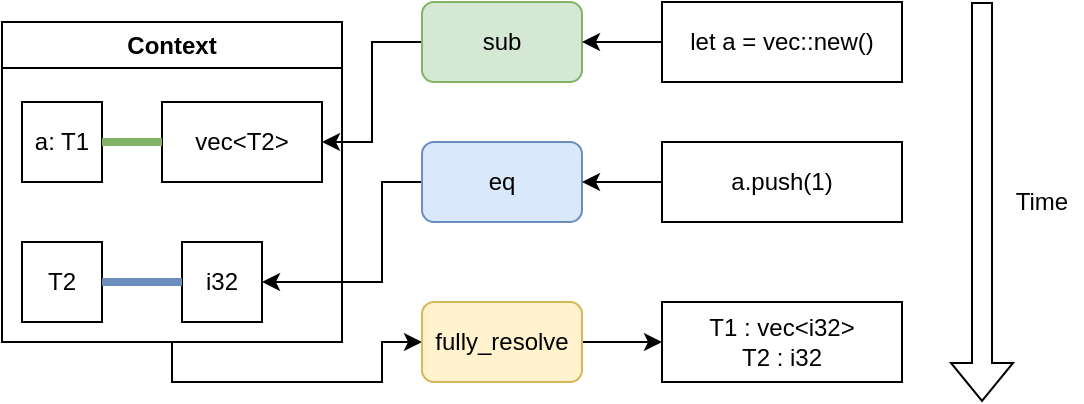 <mxfile version="22.0.8" type="device">
  <diagram name="Page-1" id="GifS7-VjZCUvsfIGU85Z">
    <mxGraphModel dx="1426" dy="785" grid="1" gridSize="10" guides="1" tooltips="1" connect="1" arrows="1" fold="1" page="1" pageScale="1" pageWidth="827" pageHeight="1169" math="0" shadow="0">
      <root>
        <mxCell id="0" />
        <mxCell id="1" parent="0" />
        <mxCell id="dNf47hIVVjLCP6KGk9ov-30" style="edgeStyle=orthogonalEdgeStyle;rounded=0;orthogonalLoop=1;jettySize=auto;html=1;exitX=0.5;exitY=1;exitDx=0;exitDy=0;entryX=0;entryY=0.5;entryDx=0;entryDy=0;" edge="1" parent="1" source="dNf47hIVVjLCP6KGk9ov-2" target="dNf47hIVVjLCP6KGk9ov-20">
          <mxGeometry relative="1" as="geometry" />
        </mxCell>
        <mxCell id="dNf47hIVVjLCP6KGk9ov-2" value="Context" style="swimlane;whiteSpace=wrap;html=1;" vertex="1" parent="1">
          <mxGeometry x="40" y="90" width="170" height="160" as="geometry" />
        </mxCell>
        <mxCell id="dNf47hIVVjLCP6KGk9ov-3" value="a: T1" style="rounded=0;whiteSpace=wrap;html=1;" vertex="1" parent="dNf47hIVVjLCP6KGk9ov-2">
          <mxGeometry x="10" y="40" width="40" height="40" as="geometry" />
        </mxCell>
        <mxCell id="dNf47hIVVjLCP6KGk9ov-4" value="T2" style="rounded=0;whiteSpace=wrap;html=1;" vertex="1" parent="dNf47hIVVjLCP6KGk9ov-2">
          <mxGeometry x="10" y="110" width="40" height="40" as="geometry" />
        </mxCell>
        <mxCell id="dNf47hIVVjLCP6KGk9ov-5" value="vec&amp;lt;T2&amp;gt;" style="rounded=0;whiteSpace=wrap;html=1;" vertex="1" parent="dNf47hIVVjLCP6KGk9ov-2">
          <mxGeometry x="80" y="40" width="80" height="40" as="geometry" />
        </mxCell>
        <mxCell id="dNf47hIVVjLCP6KGk9ov-8" value="i32" style="rounded=0;whiteSpace=wrap;html=1;" vertex="1" parent="dNf47hIVVjLCP6KGk9ov-2">
          <mxGeometry x="90" y="110" width="40" height="40" as="geometry" />
        </mxCell>
        <mxCell id="dNf47hIVVjLCP6KGk9ov-11" value="" style="endArrow=none;html=1;rounded=0;exitX=1;exitY=0.5;exitDx=0;exitDy=0;entryX=0;entryY=0.5;entryDx=0;entryDy=0;fillColor=#d5e8d4;strokeColor=#82b366;strokeWidth=4;" edge="1" parent="dNf47hIVVjLCP6KGk9ov-2" source="dNf47hIVVjLCP6KGk9ov-3" target="dNf47hIVVjLCP6KGk9ov-5">
          <mxGeometry width="50" height="50" relative="1" as="geometry">
            <mxPoint x="60" y="-40" as="sourcePoint" />
            <mxPoint x="110" y="-90" as="targetPoint" />
          </mxGeometry>
        </mxCell>
        <mxCell id="dNf47hIVVjLCP6KGk9ov-13" value="" style="endArrow=none;html=1;rounded=0;exitX=1;exitY=0.5;exitDx=0;exitDy=0;entryX=0;entryY=0.5;entryDx=0;entryDy=0;fillColor=#dae8fc;strokeColor=#6c8ebf;strokeWidth=4;" edge="1" parent="dNf47hIVVjLCP6KGk9ov-2" source="dNf47hIVVjLCP6KGk9ov-4" target="dNf47hIVVjLCP6KGk9ov-8">
          <mxGeometry width="50" height="50" relative="1" as="geometry">
            <mxPoint x="100" y="320" as="sourcePoint" />
            <mxPoint x="150" y="270" as="targetPoint" />
          </mxGeometry>
        </mxCell>
        <mxCell id="dNf47hIVVjLCP6KGk9ov-25" style="edgeStyle=orthogonalEdgeStyle;rounded=0;orthogonalLoop=1;jettySize=auto;html=1;exitX=0;exitY=0.5;exitDx=0;exitDy=0;entryX=1;entryY=0.5;entryDx=0;entryDy=0;" edge="1" parent="1" source="dNf47hIVVjLCP6KGk9ov-15" target="dNf47hIVVjLCP6KGk9ov-8">
          <mxGeometry relative="1" as="geometry">
            <Array as="points">
              <mxPoint x="230" y="170" />
              <mxPoint x="230" y="220" />
            </Array>
          </mxGeometry>
        </mxCell>
        <mxCell id="dNf47hIVVjLCP6KGk9ov-15" value="eq" style="rounded=1;whiteSpace=wrap;html=1;fillColor=#dae8fc;strokeColor=#6c8ebf;" vertex="1" parent="1">
          <mxGeometry x="250" y="150" width="80" height="40" as="geometry" />
        </mxCell>
        <mxCell id="dNf47hIVVjLCP6KGk9ov-24" style="edgeStyle=orthogonalEdgeStyle;rounded=0;orthogonalLoop=1;jettySize=auto;html=1;exitX=0;exitY=0.5;exitDx=0;exitDy=0;entryX=1;entryY=0.5;entryDx=0;entryDy=0;" edge="1" parent="1" source="dNf47hIVVjLCP6KGk9ov-16" target="dNf47hIVVjLCP6KGk9ov-5">
          <mxGeometry relative="1" as="geometry" />
        </mxCell>
        <mxCell id="dNf47hIVVjLCP6KGk9ov-16" value="sub" style="rounded=1;whiteSpace=wrap;html=1;fillColor=#d5e8d4;strokeColor=#82b366;" vertex="1" parent="1">
          <mxGeometry x="250" y="80" width="80" height="40" as="geometry" />
        </mxCell>
        <mxCell id="dNf47hIVVjLCP6KGk9ov-26" style="edgeStyle=orthogonalEdgeStyle;rounded=0;orthogonalLoop=1;jettySize=auto;html=1;exitX=0;exitY=0.5;exitDx=0;exitDy=0;entryX=1;entryY=0.5;entryDx=0;entryDy=0;" edge="1" parent="1" source="dNf47hIVVjLCP6KGk9ov-18" target="dNf47hIVVjLCP6KGk9ov-16">
          <mxGeometry relative="1" as="geometry" />
        </mxCell>
        <mxCell id="dNf47hIVVjLCP6KGk9ov-18" value="let a = vec::new()" style="rounded=0;whiteSpace=wrap;html=1;" vertex="1" parent="1">
          <mxGeometry x="370" y="80" width="120" height="40" as="geometry" />
        </mxCell>
        <mxCell id="dNf47hIVVjLCP6KGk9ov-27" style="edgeStyle=orthogonalEdgeStyle;rounded=0;orthogonalLoop=1;jettySize=auto;html=1;exitX=0;exitY=0.5;exitDx=0;exitDy=0;entryX=1;entryY=0.5;entryDx=0;entryDy=0;" edge="1" parent="1" source="dNf47hIVVjLCP6KGk9ov-19" target="dNf47hIVVjLCP6KGk9ov-15">
          <mxGeometry relative="1" as="geometry" />
        </mxCell>
        <mxCell id="dNf47hIVVjLCP6KGk9ov-19" value="a.push(1)" style="rounded=0;whiteSpace=wrap;html=1;" vertex="1" parent="1">
          <mxGeometry x="370" y="150" width="120" height="40" as="geometry" />
        </mxCell>
        <mxCell id="dNf47hIVVjLCP6KGk9ov-29" style="edgeStyle=orthogonalEdgeStyle;rounded=0;orthogonalLoop=1;jettySize=auto;html=1;exitX=1;exitY=0.5;exitDx=0;exitDy=0;entryX=0;entryY=0.5;entryDx=0;entryDy=0;" edge="1" parent="1" source="dNf47hIVVjLCP6KGk9ov-20" target="dNf47hIVVjLCP6KGk9ov-21">
          <mxGeometry relative="1" as="geometry" />
        </mxCell>
        <mxCell id="dNf47hIVVjLCP6KGk9ov-20" value="fully_resolve" style="rounded=1;whiteSpace=wrap;html=1;fillColor=#fff2cc;strokeColor=#d6b656;" vertex="1" parent="1">
          <mxGeometry x="250" y="230" width="80" height="40" as="geometry" />
        </mxCell>
        <mxCell id="dNf47hIVVjLCP6KGk9ov-21" value="T1 : vec&amp;lt;i32&amp;gt;&lt;br&gt;T2 : i32" style="rounded=0;whiteSpace=wrap;html=1;" vertex="1" parent="1">
          <mxGeometry x="370" y="230" width="120" height="40" as="geometry" />
        </mxCell>
        <mxCell id="dNf47hIVVjLCP6KGk9ov-22" value="" style="shape=flexArrow;endArrow=classic;html=1;rounded=0;" edge="1" parent="1">
          <mxGeometry width="50" height="50" relative="1" as="geometry">
            <mxPoint x="530" y="80" as="sourcePoint" />
            <mxPoint x="530" y="280" as="targetPoint" />
          </mxGeometry>
        </mxCell>
        <mxCell id="dNf47hIVVjLCP6KGk9ov-23" value="Time" style="text;html=1;strokeColor=none;fillColor=none;align=center;verticalAlign=middle;whiteSpace=wrap;rounded=0;" vertex="1" parent="1">
          <mxGeometry x="540" y="170" width="40" height="20" as="geometry" />
        </mxCell>
      </root>
    </mxGraphModel>
  </diagram>
</mxfile>

